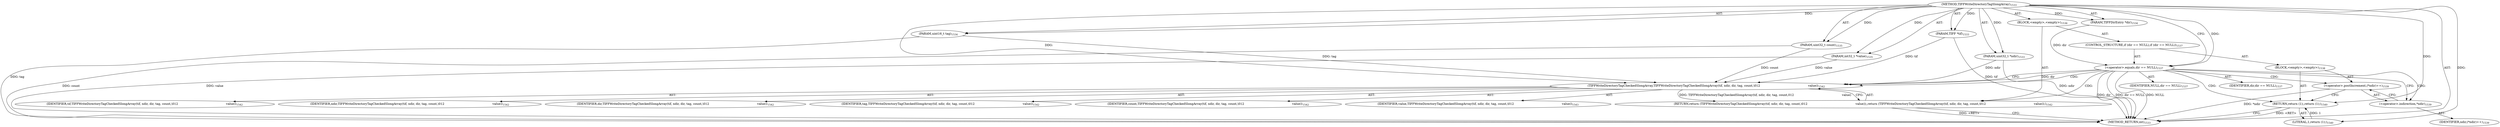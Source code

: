 digraph "TIFFWriteDirectoryTagSlongArray" {  
"68229" [label = <(METHOD,TIFFWriteDirectoryTagSlongArray)<SUB>1533</SUB>> ]
"68230" [label = <(PARAM,TIFF *tif)<SUB>1533</SUB>> ]
"68231" [label = <(PARAM,uint32_t *ndir)<SUB>1533</SUB>> ]
"68232" [label = <(PARAM,TIFFDirEntry *dir)<SUB>1534</SUB>> ]
"68233" [label = <(PARAM,uint16_t tag)<SUB>1534</SUB>> ]
"68234" [label = <(PARAM,uint32_t count)<SUB>1535</SUB>> ]
"68235" [label = <(PARAM,int32_t *value)<SUB>1535</SUB>> ]
"68236" [label = <(BLOCK,&lt;empty&gt;,&lt;empty&gt;)<SUB>1536</SUB>> ]
"68237" [label = <(CONTROL_STRUCTURE,if (dir == NULL),if (dir == NULL))<SUB>1537</SUB>> ]
"68238" [label = <(&lt;operator&gt;.equals,dir == NULL)<SUB>1537</SUB>> ]
"68239" [label = <(IDENTIFIER,dir,dir == NULL)<SUB>1537</SUB>> ]
"68240" [label = <(IDENTIFIER,NULL,dir == NULL)<SUB>1537</SUB>> ]
"68241" [label = <(BLOCK,&lt;empty&gt;,&lt;empty&gt;)<SUB>1538</SUB>> ]
"68242" [label = <(&lt;operator&gt;.postIncrement,(*ndir)++)<SUB>1539</SUB>> ]
"68243" [label = <(&lt;operator&gt;.indirection,*ndir)<SUB>1539</SUB>> ]
"68244" [label = <(IDENTIFIER,ndir,(*ndir)++)<SUB>1539</SUB>> ]
"68245" [label = <(RETURN,return (1);,return (1);)<SUB>1540</SUB>> ]
"68246" [label = <(LITERAL,1,return (1);)<SUB>1540</SUB>> ]
"68247" [label = <(RETURN,return (TIFFWriteDirectoryTagCheckedSlongArray(tif, ndir, dir, tag, count,\012                                                   value));,return (TIFFWriteDirectoryTagCheckedSlongArray(tif, ndir, dir, tag, count,\012                                                   value));)<SUB>1542</SUB>> ]
"68248" [label = <(TIFFWriteDirectoryTagCheckedSlongArray,TIFFWriteDirectoryTagCheckedSlongArray(tif, ndir, dir, tag, count,\012                                                   value))<SUB>1542</SUB>> ]
"68249" [label = <(IDENTIFIER,tif,TIFFWriteDirectoryTagCheckedSlongArray(tif, ndir, dir, tag, count,\012                                                   value))<SUB>1542</SUB>> ]
"68250" [label = <(IDENTIFIER,ndir,TIFFWriteDirectoryTagCheckedSlongArray(tif, ndir, dir, tag, count,\012                                                   value))<SUB>1542</SUB>> ]
"68251" [label = <(IDENTIFIER,dir,TIFFWriteDirectoryTagCheckedSlongArray(tif, ndir, dir, tag, count,\012                                                   value))<SUB>1542</SUB>> ]
"68252" [label = <(IDENTIFIER,tag,TIFFWriteDirectoryTagCheckedSlongArray(tif, ndir, dir, tag, count,\012                                                   value))<SUB>1542</SUB>> ]
"68253" [label = <(IDENTIFIER,count,TIFFWriteDirectoryTagCheckedSlongArray(tif, ndir, dir, tag, count,\012                                                   value))<SUB>1542</SUB>> ]
"68254" [label = <(IDENTIFIER,value,TIFFWriteDirectoryTagCheckedSlongArray(tif, ndir, dir, tag, count,\012                                                   value))<SUB>1543</SUB>> ]
"68255" [label = <(METHOD_RETURN,int)<SUB>1533</SUB>> ]
  "68229" -> "68230"  [ label = "AST: "] 
  "68229" -> "68231"  [ label = "AST: "] 
  "68229" -> "68232"  [ label = "AST: "] 
  "68229" -> "68233"  [ label = "AST: "] 
  "68229" -> "68234"  [ label = "AST: "] 
  "68229" -> "68235"  [ label = "AST: "] 
  "68229" -> "68236"  [ label = "AST: "] 
  "68229" -> "68255"  [ label = "AST: "] 
  "68236" -> "68237"  [ label = "AST: "] 
  "68236" -> "68247"  [ label = "AST: "] 
  "68237" -> "68238"  [ label = "AST: "] 
  "68237" -> "68241"  [ label = "AST: "] 
  "68238" -> "68239"  [ label = "AST: "] 
  "68238" -> "68240"  [ label = "AST: "] 
  "68241" -> "68242"  [ label = "AST: "] 
  "68241" -> "68245"  [ label = "AST: "] 
  "68242" -> "68243"  [ label = "AST: "] 
  "68243" -> "68244"  [ label = "AST: "] 
  "68245" -> "68246"  [ label = "AST: "] 
  "68247" -> "68248"  [ label = "AST: "] 
  "68248" -> "68249"  [ label = "AST: "] 
  "68248" -> "68250"  [ label = "AST: "] 
  "68248" -> "68251"  [ label = "AST: "] 
  "68248" -> "68252"  [ label = "AST: "] 
  "68248" -> "68253"  [ label = "AST: "] 
  "68248" -> "68254"  [ label = "AST: "] 
  "68247" -> "68255"  [ label = "CFG: "] 
  "68238" -> "68243"  [ label = "CFG: "] 
  "68238" -> "68248"  [ label = "CFG: "] 
  "68248" -> "68247"  [ label = "CFG: "] 
  "68242" -> "68245"  [ label = "CFG: "] 
  "68245" -> "68255"  [ label = "CFG: "] 
  "68243" -> "68242"  [ label = "CFG: "] 
  "68229" -> "68238"  [ label = "CFG: "] 
  "68247" -> "68255"  [ label = "DDG: &lt;RET&gt;"] 
  "68245" -> "68255"  [ label = "DDG: &lt;RET&gt;"] 
  "68230" -> "68255"  [ label = "DDG: tif"] 
  "68231" -> "68255"  [ label = "DDG: ndir"] 
  "68233" -> "68255"  [ label = "DDG: tag"] 
  "68234" -> "68255"  [ label = "DDG: count"] 
  "68235" -> "68255"  [ label = "DDG: value"] 
  "68238" -> "68255"  [ label = "DDG: dir"] 
  "68238" -> "68255"  [ label = "DDG: dir == NULL"] 
  "68242" -> "68255"  [ label = "DDG: *ndir"] 
  "68238" -> "68255"  [ label = "DDG: NULL"] 
  "68229" -> "68230"  [ label = "DDG: "] 
  "68229" -> "68231"  [ label = "DDG: "] 
  "68229" -> "68232"  [ label = "DDG: "] 
  "68229" -> "68233"  [ label = "DDG: "] 
  "68229" -> "68234"  [ label = "DDG: "] 
  "68229" -> "68235"  [ label = "DDG: "] 
  "68248" -> "68247"  [ label = "DDG: TIFFWriteDirectoryTagCheckedSlongArray(tif, ndir, dir, tag, count,\012                                                   value)"] 
  "68232" -> "68238"  [ label = "DDG: dir"] 
  "68229" -> "68238"  [ label = "DDG: "] 
  "68246" -> "68245"  [ label = "DDG: 1"] 
  "68229" -> "68245"  [ label = "DDG: "] 
  "68230" -> "68248"  [ label = "DDG: tif"] 
  "68229" -> "68248"  [ label = "DDG: "] 
  "68231" -> "68248"  [ label = "DDG: ndir"] 
  "68238" -> "68248"  [ label = "DDG: dir"] 
  "68233" -> "68248"  [ label = "DDG: tag"] 
  "68234" -> "68248"  [ label = "DDG: count"] 
  "68235" -> "68248"  [ label = "DDG: value"] 
  "68229" -> "68246"  [ label = "DDG: "] 
  "68238" -> "68243"  [ label = "CDG: "] 
  "68238" -> "68248"  [ label = "CDG: "] 
  "68238" -> "68242"  [ label = "CDG: "] 
  "68238" -> "68245"  [ label = "CDG: "] 
  "68238" -> "68247"  [ label = "CDG: "] 
}
